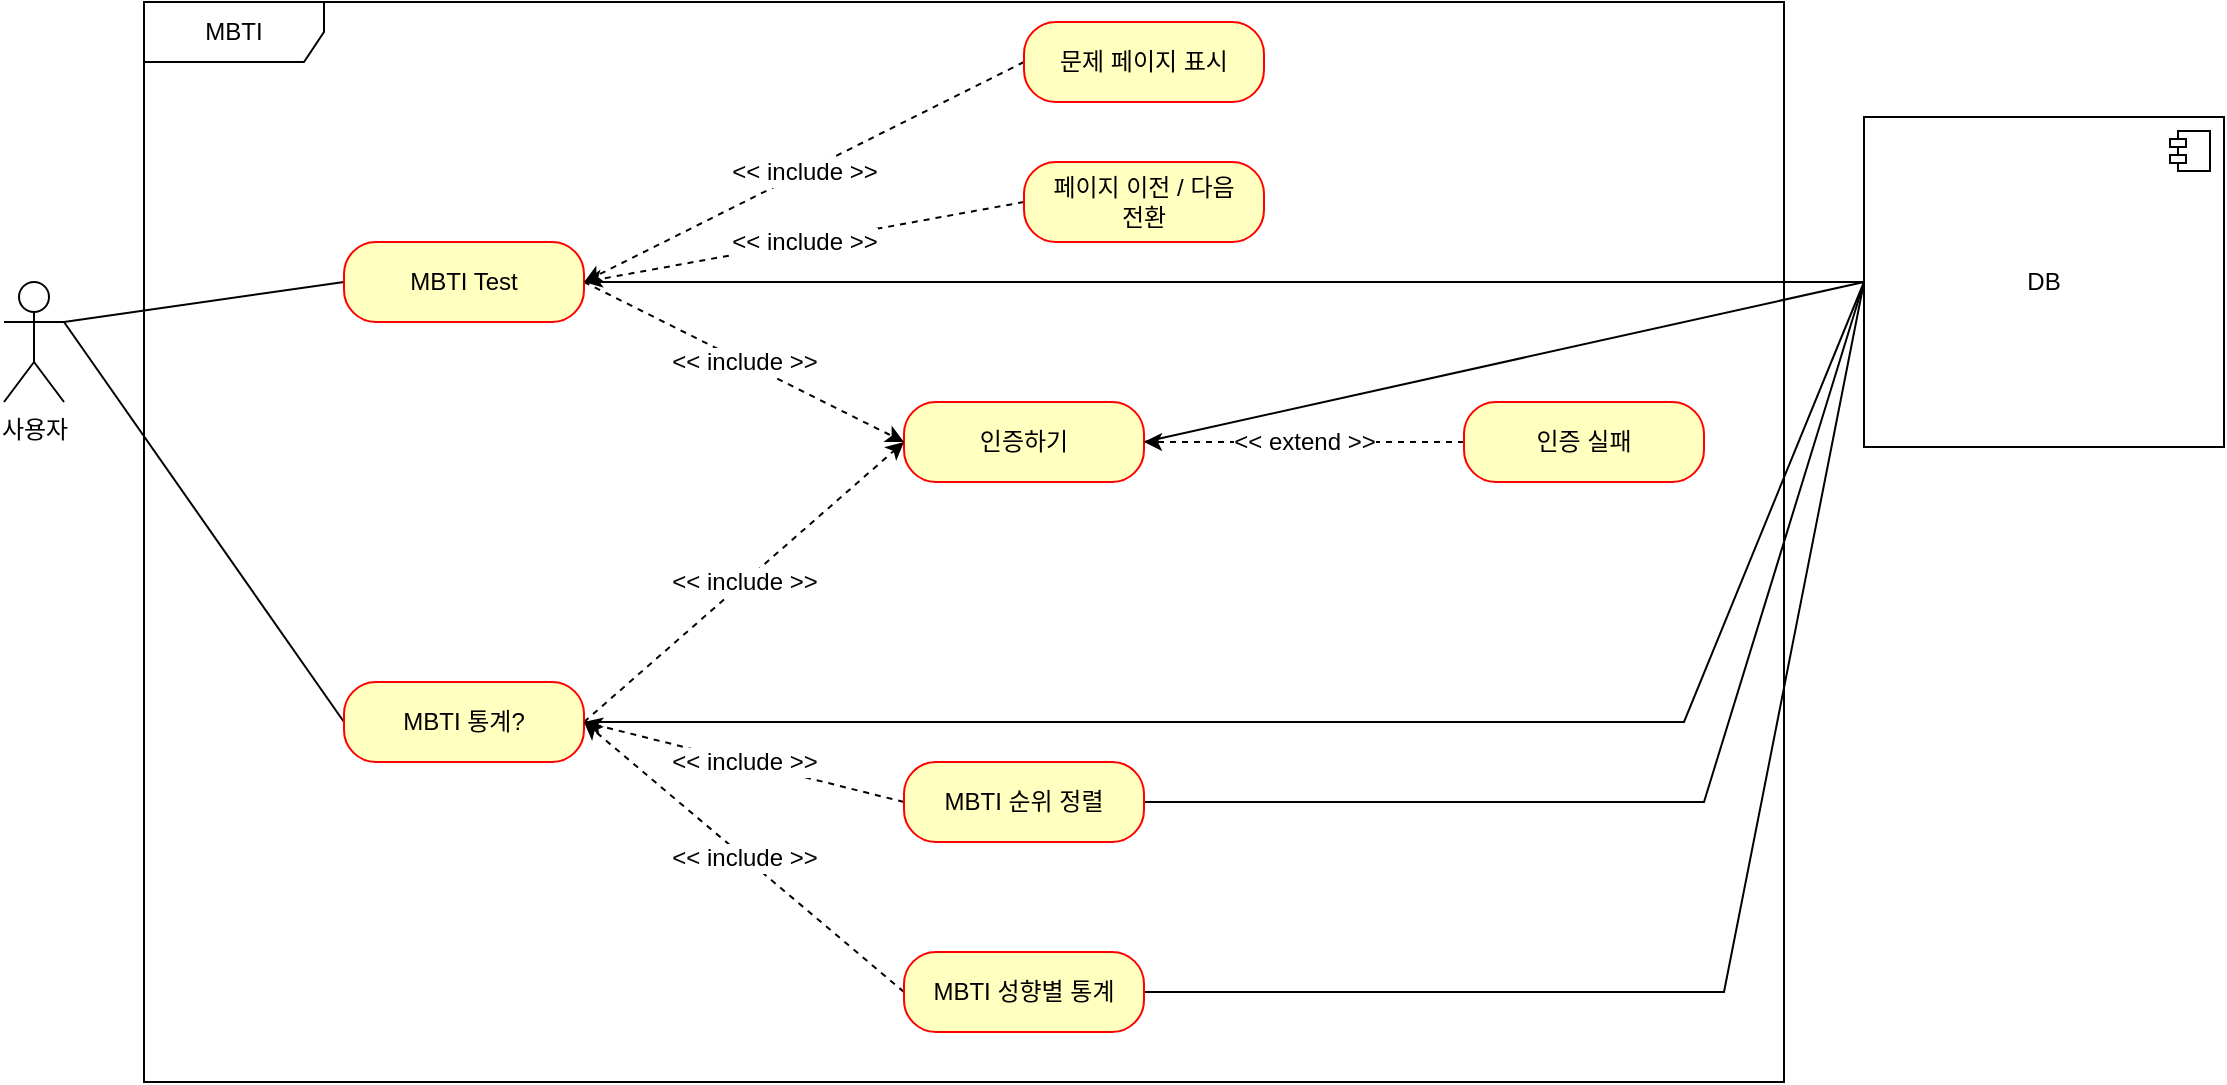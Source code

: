 <mxfile version="21.2.7" type="device">
  <diagram name="페이지-1" id="F_3clLwZlrBzvY_FgxwP">
    <mxGraphModel dx="366" dy="645" grid="1" gridSize="10" guides="1" tooltips="1" connect="1" arrows="1" fold="1" page="1" pageScale="1" pageWidth="827" pageHeight="1169" math="0" shadow="0">
      <root>
        <mxCell id="0" />
        <mxCell id="1" parent="0" />
        <mxCell id="JvUqDuEyj3VPddwPbBbQ-16" style="rounded=0;orthogonalLoop=1;jettySize=auto;html=1;exitX=1;exitY=0.333;exitDx=0;exitDy=0;exitPerimeter=0;entryX=0;entryY=0.5;entryDx=0;entryDy=0;fontFamily=Helvetica;fontSize=12;fontColor=default;endArrow=none;endFill=0;" edge="1" parent="1" source="JvUqDuEyj3VPddwPbBbQ-1" target="JvUqDuEyj3VPddwPbBbQ-10">
          <mxGeometry relative="1" as="geometry" />
        </mxCell>
        <mxCell id="JvUqDuEyj3VPddwPbBbQ-17" style="edgeStyle=none;shape=connector;rounded=0;orthogonalLoop=1;jettySize=auto;html=1;exitX=1;exitY=0.333;exitDx=0;exitDy=0;exitPerimeter=0;entryX=0;entryY=0.5;entryDx=0;entryDy=0;labelBackgroundColor=default;strokeColor=default;fontFamily=Helvetica;fontSize=12;fontColor=default;endArrow=none;endFill=0;" edge="1" parent="1" source="JvUqDuEyj3VPddwPbBbQ-1" target="JvUqDuEyj3VPddwPbBbQ-11">
          <mxGeometry relative="1" as="geometry" />
        </mxCell>
        <mxCell id="JvUqDuEyj3VPddwPbBbQ-1" value="사용자" style="shape=umlActor;verticalLabelPosition=bottom;verticalAlign=top;html=1;" vertex="1" parent="1">
          <mxGeometry x="50" y="250" width="30" height="60" as="geometry" />
        </mxCell>
        <mxCell id="JvUqDuEyj3VPddwPbBbQ-2" value="MBTI" style="shape=umlFrame;whiteSpace=wrap;html=1;pointerEvents=0;width=90;height=30;" vertex="1" parent="1">
          <mxGeometry x="120" y="110" width="820" height="540" as="geometry" />
        </mxCell>
        <mxCell id="JvUqDuEyj3VPddwPbBbQ-33" style="edgeStyle=none;shape=connector;rounded=0;orthogonalLoop=1;jettySize=auto;html=1;exitX=1;exitY=0.5;exitDx=0;exitDy=0;entryX=0;entryY=0.5;entryDx=0;entryDy=0;labelBackgroundColor=default;strokeColor=default;fontFamily=Helvetica;fontSize=12;fontColor=default;endArrow=none;endFill=0;" edge="1" parent="1" source="JvUqDuEyj3VPddwPbBbQ-8" target="JvUqDuEyj3VPddwPbBbQ-31">
          <mxGeometry relative="1" as="geometry" />
        </mxCell>
        <mxCell id="JvUqDuEyj3VPddwPbBbQ-8" value="인증하기" style="rounded=1;whiteSpace=wrap;html=1;arcSize=40;fontColor=#000000;fillColor=#ffffc0;strokeColor=#ff0000;" vertex="1" parent="1">
          <mxGeometry x="500" y="310" width="120" height="40" as="geometry" />
        </mxCell>
        <mxCell id="JvUqDuEyj3VPddwPbBbQ-18" value="&amp;lt;&amp;lt; extend &amp;gt;&amp;gt;" style="edgeStyle=none;shape=connector;rounded=0;orthogonalLoop=1;jettySize=auto;html=1;exitX=0;exitY=0.5;exitDx=0;exitDy=0;entryX=1;entryY=0.5;entryDx=0;entryDy=0;labelBackgroundColor=default;strokeColor=default;fontFamily=Helvetica;fontSize=12;fontColor=default;endArrow=classic;dashed=1;" edge="1" parent="1" source="JvUqDuEyj3VPddwPbBbQ-9" target="JvUqDuEyj3VPddwPbBbQ-8">
          <mxGeometry relative="1" as="geometry" />
        </mxCell>
        <mxCell id="JvUqDuEyj3VPddwPbBbQ-9" value="인증 실패" style="rounded=1;whiteSpace=wrap;html=1;arcSize=40;fontColor=#000000;fillColor=#ffffc0;strokeColor=#ff0000;" vertex="1" parent="1">
          <mxGeometry x="780" y="310" width="120" height="40" as="geometry" />
        </mxCell>
        <mxCell id="JvUqDuEyj3VPddwPbBbQ-19" value="&amp;lt;&amp;lt; include &amp;gt;&amp;gt;" style="edgeStyle=none;shape=connector;rounded=0;orthogonalLoop=1;jettySize=auto;html=1;exitX=1;exitY=0.5;exitDx=0;exitDy=0;entryX=0;entryY=0.5;entryDx=0;entryDy=0;labelBackgroundColor=default;strokeColor=default;fontFamily=Helvetica;fontSize=12;fontColor=default;endArrow=classic;dashed=1;" edge="1" parent="1" source="JvUqDuEyj3VPddwPbBbQ-10" target="JvUqDuEyj3VPddwPbBbQ-8">
          <mxGeometry relative="1" as="geometry" />
        </mxCell>
        <mxCell id="JvUqDuEyj3VPddwPbBbQ-34" style="edgeStyle=none;shape=connector;rounded=0;orthogonalLoop=1;jettySize=auto;html=1;exitX=1;exitY=0.5;exitDx=0;exitDy=0;entryX=0;entryY=0.5;entryDx=0;entryDy=0;labelBackgroundColor=default;strokeColor=default;fontFamily=Helvetica;fontSize=12;fontColor=default;endArrow=none;endFill=0;" edge="1" parent="1" source="JvUqDuEyj3VPddwPbBbQ-10" target="JvUqDuEyj3VPddwPbBbQ-31">
          <mxGeometry relative="1" as="geometry" />
        </mxCell>
        <mxCell id="JvUqDuEyj3VPddwPbBbQ-10" value="MBTI Test" style="rounded=1;whiteSpace=wrap;html=1;arcSize=40;fontColor=#000000;fillColor=#ffffc0;strokeColor=#ff0000;" vertex="1" parent="1">
          <mxGeometry x="220" y="230" width="120" height="40" as="geometry" />
        </mxCell>
        <mxCell id="JvUqDuEyj3VPddwPbBbQ-20" value="&amp;lt;&amp;lt; include &amp;gt;&amp;gt;" style="edgeStyle=none;shape=connector;rounded=0;orthogonalLoop=1;jettySize=auto;html=1;exitX=1;exitY=0.5;exitDx=0;exitDy=0;entryX=0;entryY=0.5;entryDx=0;entryDy=0;labelBackgroundColor=default;strokeColor=default;fontFamily=Helvetica;fontSize=12;fontColor=default;endArrow=classic;dashed=1;" edge="1" parent="1" source="JvUqDuEyj3VPddwPbBbQ-11" target="JvUqDuEyj3VPddwPbBbQ-8">
          <mxGeometry relative="1" as="geometry" />
        </mxCell>
        <mxCell id="JvUqDuEyj3VPddwPbBbQ-35" style="edgeStyle=none;shape=connector;rounded=0;orthogonalLoop=1;jettySize=auto;html=1;exitX=1;exitY=0.5;exitDx=0;exitDy=0;entryX=0;entryY=0.5;entryDx=0;entryDy=0;labelBackgroundColor=default;strokeColor=default;fontFamily=Helvetica;fontSize=12;fontColor=default;endArrow=none;endFill=0;" edge="1" parent="1" source="JvUqDuEyj3VPddwPbBbQ-11" target="JvUqDuEyj3VPddwPbBbQ-31">
          <mxGeometry relative="1" as="geometry">
            <Array as="points">
              <mxPoint x="890" y="470" />
            </Array>
          </mxGeometry>
        </mxCell>
        <mxCell id="JvUqDuEyj3VPddwPbBbQ-11" value="MBTI 통계?" style="rounded=1;whiteSpace=wrap;html=1;arcSize=40;fontColor=#000000;fillColor=#ffffc0;strokeColor=#ff0000;" vertex="1" parent="1">
          <mxGeometry x="220" y="450" width="120" height="40" as="geometry" />
        </mxCell>
        <mxCell id="JvUqDuEyj3VPddwPbBbQ-25" value="&amp;lt;&amp;lt; include &amp;gt;&amp;gt;" style="edgeStyle=none;shape=connector;rounded=0;orthogonalLoop=1;jettySize=auto;html=1;exitX=0;exitY=0.5;exitDx=0;exitDy=0;entryX=1;entryY=0.5;entryDx=0;entryDy=0;labelBackgroundColor=default;strokeColor=default;fontFamily=Helvetica;fontSize=12;fontColor=default;endArrow=classic;dashed=1;" edge="1" parent="1" source="JvUqDuEyj3VPddwPbBbQ-21" target="JvUqDuEyj3VPddwPbBbQ-11">
          <mxGeometry relative="1" as="geometry" />
        </mxCell>
        <mxCell id="JvUqDuEyj3VPddwPbBbQ-36" style="edgeStyle=none;shape=connector;rounded=0;orthogonalLoop=1;jettySize=auto;html=1;exitX=1;exitY=0.5;exitDx=0;exitDy=0;entryX=0;entryY=0.5;entryDx=0;entryDy=0;labelBackgroundColor=default;strokeColor=default;fontFamily=Helvetica;fontSize=12;fontColor=default;endArrow=none;endFill=0;" edge="1" parent="1" source="JvUqDuEyj3VPddwPbBbQ-21" target="JvUqDuEyj3VPddwPbBbQ-31">
          <mxGeometry relative="1" as="geometry">
            <Array as="points">
              <mxPoint x="900" y="510" />
            </Array>
          </mxGeometry>
        </mxCell>
        <mxCell id="JvUqDuEyj3VPddwPbBbQ-21" value="MBTI 순위 정렬" style="rounded=1;whiteSpace=wrap;html=1;arcSize=40;fontColor=#000000;fillColor=#ffffc0;strokeColor=#ff0000;" vertex="1" parent="1">
          <mxGeometry x="500" y="490" width="120" height="40" as="geometry" />
        </mxCell>
        <mxCell id="JvUqDuEyj3VPddwPbBbQ-26" value="&amp;lt;&amp;lt; include &amp;gt;&amp;gt;" style="edgeStyle=none;shape=connector;rounded=0;orthogonalLoop=1;jettySize=auto;html=1;exitX=0;exitY=0.5;exitDx=0;exitDy=0;entryX=1;entryY=0.5;entryDx=0;entryDy=0;labelBackgroundColor=default;strokeColor=default;fontFamily=Helvetica;fontSize=12;fontColor=default;endArrow=classic;dashed=1;" edge="1" parent="1" source="JvUqDuEyj3VPddwPbBbQ-22" target="JvUqDuEyj3VPddwPbBbQ-11">
          <mxGeometry relative="1" as="geometry" />
        </mxCell>
        <mxCell id="JvUqDuEyj3VPddwPbBbQ-37" style="edgeStyle=none;shape=connector;rounded=0;orthogonalLoop=1;jettySize=auto;html=1;exitX=1;exitY=0.5;exitDx=0;exitDy=0;entryX=0;entryY=0.5;entryDx=0;entryDy=0;labelBackgroundColor=default;strokeColor=default;fontFamily=Helvetica;fontSize=12;fontColor=default;endArrow=none;endFill=0;" edge="1" parent="1" source="JvUqDuEyj3VPddwPbBbQ-22" target="JvUqDuEyj3VPddwPbBbQ-31">
          <mxGeometry relative="1" as="geometry">
            <Array as="points">
              <mxPoint x="910" y="605" />
            </Array>
          </mxGeometry>
        </mxCell>
        <mxCell id="JvUqDuEyj3VPddwPbBbQ-22" value="MBTI 성향별 통계" style="rounded=1;whiteSpace=wrap;html=1;arcSize=40;fontColor=#000000;fillColor=#ffffc0;strokeColor=#ff0000;" vertex="1" parent="1">
          <mxGeometry x="500" y="585" width="120" height="40" as="geometry" />
        </mxCell>
        <mxCell id="JvUqDuEyj3VPddwPbBbQ-29" value="&amp;lt;&amp;lt; include &amp;gt;&amp;gt;" style="edgeStyle=none;shape=connector;rounded=0;orthogonalLoop=1;jettySize=auto;html=1;exitX=0;exitY=0.5;exitDx=0;exitDy=0;labelBackgroundColor=default;strokeColor=default;fontFamily=Helvetica;fontSize=12;fontColor=default;endArrow=classic;dashed=1;" edge="1" parent="1" source="JvUqDuEyj3VPddwPbBbQ-27">
          <mxGeometry relative="1" as="geometry">
            <mxPoint x="340" y="250" as="targetPoint" />
          </mxGeometry>
        </mxCell>
        <mxCell id="JvUqDuEyj3VPddwPbBbQ-27" value="문제 페이지 표시" style="rounded=1;whiteSpace=wrap;html=1;arcSize=40;fontColor=#000000;fillColor=#ffffc0;strokeColor=#ff0000;" vertex="1" parent="1">
          <mxGeometry x="560" y="120" width="120" height="40" as="geometry" />
        </mxCell>
        <mxCell id="JvUqDuEyj3VPddwPbBbQ-30" value="&amp;lt;&amp;lt; include &amp;gt;&amp;gt;" style="edgeStyle=none;shape=connector;rounded=0;orthogonalLoop=1;jettySize=auto;html=1;exitX=0;exitY=0.5;exitDx=0;exitDy=0;labelBackgroundColor=default;strokeColor=default;fontFamily=Helvetica;fontSize=12;fontColor=default;endArrow=classic;dashed=1;" edge="1" parent="1" source="JvUqDuEyj3VPddwPbBbQ-28">
          <mxGeometry relative="1" as="geometry">
            <mxPoint x="340" y="250" as="targetPoint" />
          </mxGeometry>
        </mxCell>
        <mxCell id="JvUqDuEyj3VPddwPbBbQ-28" value="페이지 이전 / 다음 &lt;br&gt;전환" style="rounded=1;whiteSpace=wrap;html=1;arcSize=40;fontColor=#000000;fillColor=#ffffc0;strokeColor=#ff0000;" vertex="1" parent="1">
          <mxGeometry x="560" y="190" width="120" height="40" as="geometry" />
        </mxCell>
        <mxCell id="JvUqDuEyj3VPddwPbBbQ-31" value="DB" style="html=1;dropTarget=0;whiteSpace=wrap;labelBackgroundColor=default;strokeColor=inherit;strokeWidth=1;fontFamily=Helvetica;fontSize=12;fontColor=default;fillColor=none;" vertex="1" parent="1">
          <mxGeometry x="980" y="167.5" width="180" height="165" as="geometry" />
        </mxCell>
        <mxCell id="JvUqDuEyj3VPddwPbBbQ-32" value="" style="shape=module;jettyWidth=8;jettyHeight=4;labelBackgroundColor=default;strokeColor=inherit;strokeWidth=1;fontFamily=Helvetica;fontSize=12;fontColor=default;fillColor=none;" vertex="1" parent="JvUqDuEyj3VPddwPbBbQ-31">
          <mxGeometry x="1" width="20" height="20" relative="1" as="geometry">
            <mxPoint x="-27" y="7" as="offset" />
          </mxGeometry>
        </mxCell>
      </root>
    </mxGraphModel>
  </diagram>
</mxfile>
